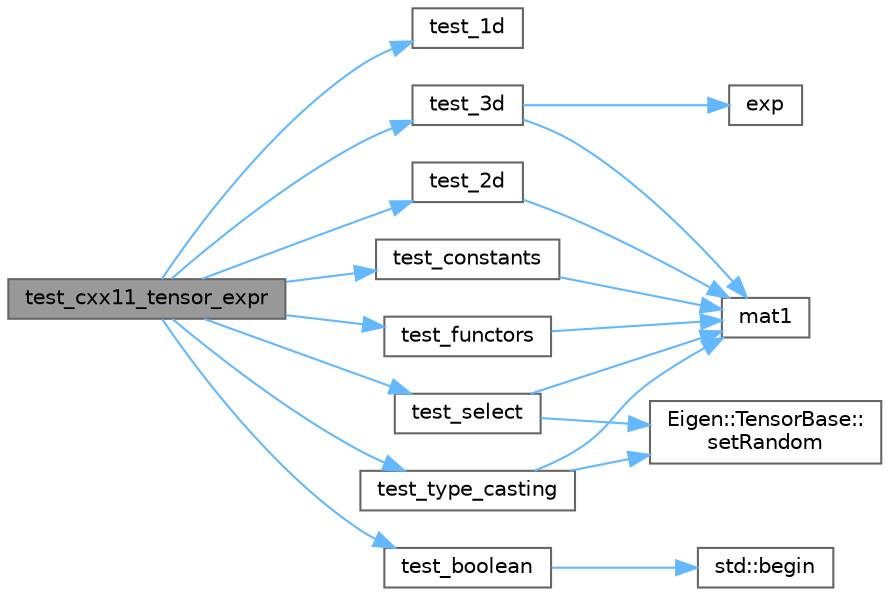 digraph "test_cxx11_tensor_expr"
{
 // LATEX_PDF_SIZE
  bgcolor="transparent";
  edge [fontname=Helvetica,fontsize=10,labelfontname=Helvetica,labelfontsize=10];
  node [fontname=Helvetica,fontsize=10,shape=box,height=0.2,width=0.4];
  rankdir="LR";
  Node1 [id="Node000001",label="test_cxx11_tensor_expr",height=0.2,width=0.4,color="gray40", fillcolor="grey60", style="filled", fontcolor="black",tooltip=" "];
  Node1 -> Node2 [id="edge19_Node000001_Node000002",color="steelblue1",style="solid",tooltip=" "];
  Node2 [id="Node000002",label="test_1d",height=0.2,width=0.4,color="grey40", fillcolor="white", style="filled",URL="$cxx11__tensor__expr_8cpp.html#adad0b90b2b0f52bcce5b6510a868af7c",tooltip=" "];
  Node1 -> Node3 [id="edge20_Node000001_Node000003",color="steelblue1",style="solid",tooltip=" "];
  Node3 [id="Node000003",label="test_2d",height=0.2,width=0.4,color="grey40", fillcolor="white", style="filled",URL="$cxx11__tensor__expr_8cpp.html#a96d1db83215e4ce2b01ce3f7a356d8a1",tooltip=" "];
  Node3 -> Node4 [id="edge21_Node000003_Node000004",color="steelblue1",style="solid",tooltip=" "];
  Node4 [id="Node000004",label="mat1",height=0.2,width=0.4,color="grey40", fillcolor="white", style="filled",URL="$_tutorial___advanced_initialization___three_ways_8cpp.html#a41fdd9e057fe4da2425ee385b574be93",tooltip=" "];
  Node1 -> Node5 [id="edge22_Node000001_Node000005",color="steelblue1",style="solid",tooltip=" "];
  Node5 [id="Node000005",label="test_3d",height=0.2,width=0.4,color="grey40", fillcolor="white", style="filled",URL="$cxx11__tensor__expr_8cpp.html#a18523df202ee669a198fb4746bf3910a",tooltip=" "];
  Node5 -> Node6 [id="edge23_Node000005_Node000006",color="steelblue1",style="solid",tooltip=" "];
  Node6 [id="Node000006",label="exp",height=0.2,width=0.4,color="grey40", fillcolor="white", style="filled",URL="$_array_cwise_unary_ops_8h.html#a2500b5d4f377a445cb98d3f1facfa1cf",tooltip=" "];
  Node5 -> Node4 [id="edge24_Node000005_Node000004",color="steelblue1",style="solid",tooltip=" "];
  Node1 -> Node7 [id="edge25_Node000001_Node000007",color="steelblue1",style="solid",tooltip=" "];
  Node7 [id="Node000007",label="test_boolean",height=0.2,width=0.4,color="grey40", fillcolor="white", style="filled",URL="$cxx11__tensor__expr_8cpp.html#a188088721e8e01824b25c6fc53512637",tooltip=" "];
  Node7 -> Node8 [id="edge26_Node000007_Node000008",color="steelblue1",style="solid",tooltip=" "];
  Node8 [id="Node000008",label="std::begin",height=0.2,width=0.4,color="grey40", fillcolor="white", style="filled",URL="$namespacestd.html#aec76fc52a775d29bc4058c8e1405045a",tooltip=" "];
  Node1 -> Node9 [id="edge27_Node000001_Node000009",color="steelblue1",style="solid",tooltip=" "];
  Node9 [id="Node000009",label="test_constants",height=0.2,width=0.4,color="grey40", fillcolor="white", style="filled",URL="$cxx11__tensor__expr_8cpp.html#a14bfcfc1ca921e3634fa5004a8a09315",tooltip=" "];
  Node9 -> Node4 [id="edge28_Node000009_Node000004",color="steelblue1",style="solid",tooltip=" "];
  Node1 -> Node10 [id="edge29_Node000001_Node000010",color="steelblue1",style="solid",tooltip=" "];
  Node10 [id="Node000010",label="test_functors",height=0.2,width=0.4,color="grey40", fillcolor="white", style="filled",URL="$cxx11__tensor__expr_8cpp.html#a68338bcbcba999577194cc95c960dada",tooltip=" "];
  Node10 -> Node4 [id="edge30_Node000010_Node000004",color="steelblue1",style="solid",tooltip=" "];
  Node1 -> Node11 [id="edge31_Node000001_Node000011",color="steelblue1",style="solid",tooltip=" "];
  Node11 [id="Node000011",label="test_select",height=0.2,width=0.4,color="grey40", fillcolor="white", style="filled",URL="$cxx11__tensor__expr_8cpp.html#a96c55bf462763c2900e53b0f48913382",tooltip=" "];
  Node11 -> Node4 [id="edge32_Node000011_Node000004",color="steelblue1",style="solid",tooltip=" "];
  Node11 -> Node12 [id="edge33_Node000011_Node000012",color="steelblue1",style="solid",tooltip=" "];
  Node12 [id="Node000012",label="Eigen::TensorBase::\lsetRandom",height=0.2,width=0.4,color="grey40", fillcolor="white", style="filled",URL="$class_eigen_1_1_tensor_base.html#afdc88de9b71bae20bb0b59e261e9a6a4",tooltip=" "];
  Node1 -> Node13 [id="edge34_Node000001_Node000013",color="steelblue1",style="solid",tooltip=" "];
  Node13 [id="Node000013",label="test_type_casting",height=0.2,width=0.4,color="grey40", fillcolor="white", style="filled",URL="$cxx11__tensor__expr_8cpp.html#a5830bdc7d1a1e13fc04bace20c54b3a8",tooltip=" "];
  Node13 -> Node4 [id="edge35_Node000013_Node000004",color="steelblue1",style="solid",tooltip=" "];
  Node13 -> Node12 [id="edge36_Node000013_Node000012",color="steelblue1",style="solid",tooltip=" "];
}
